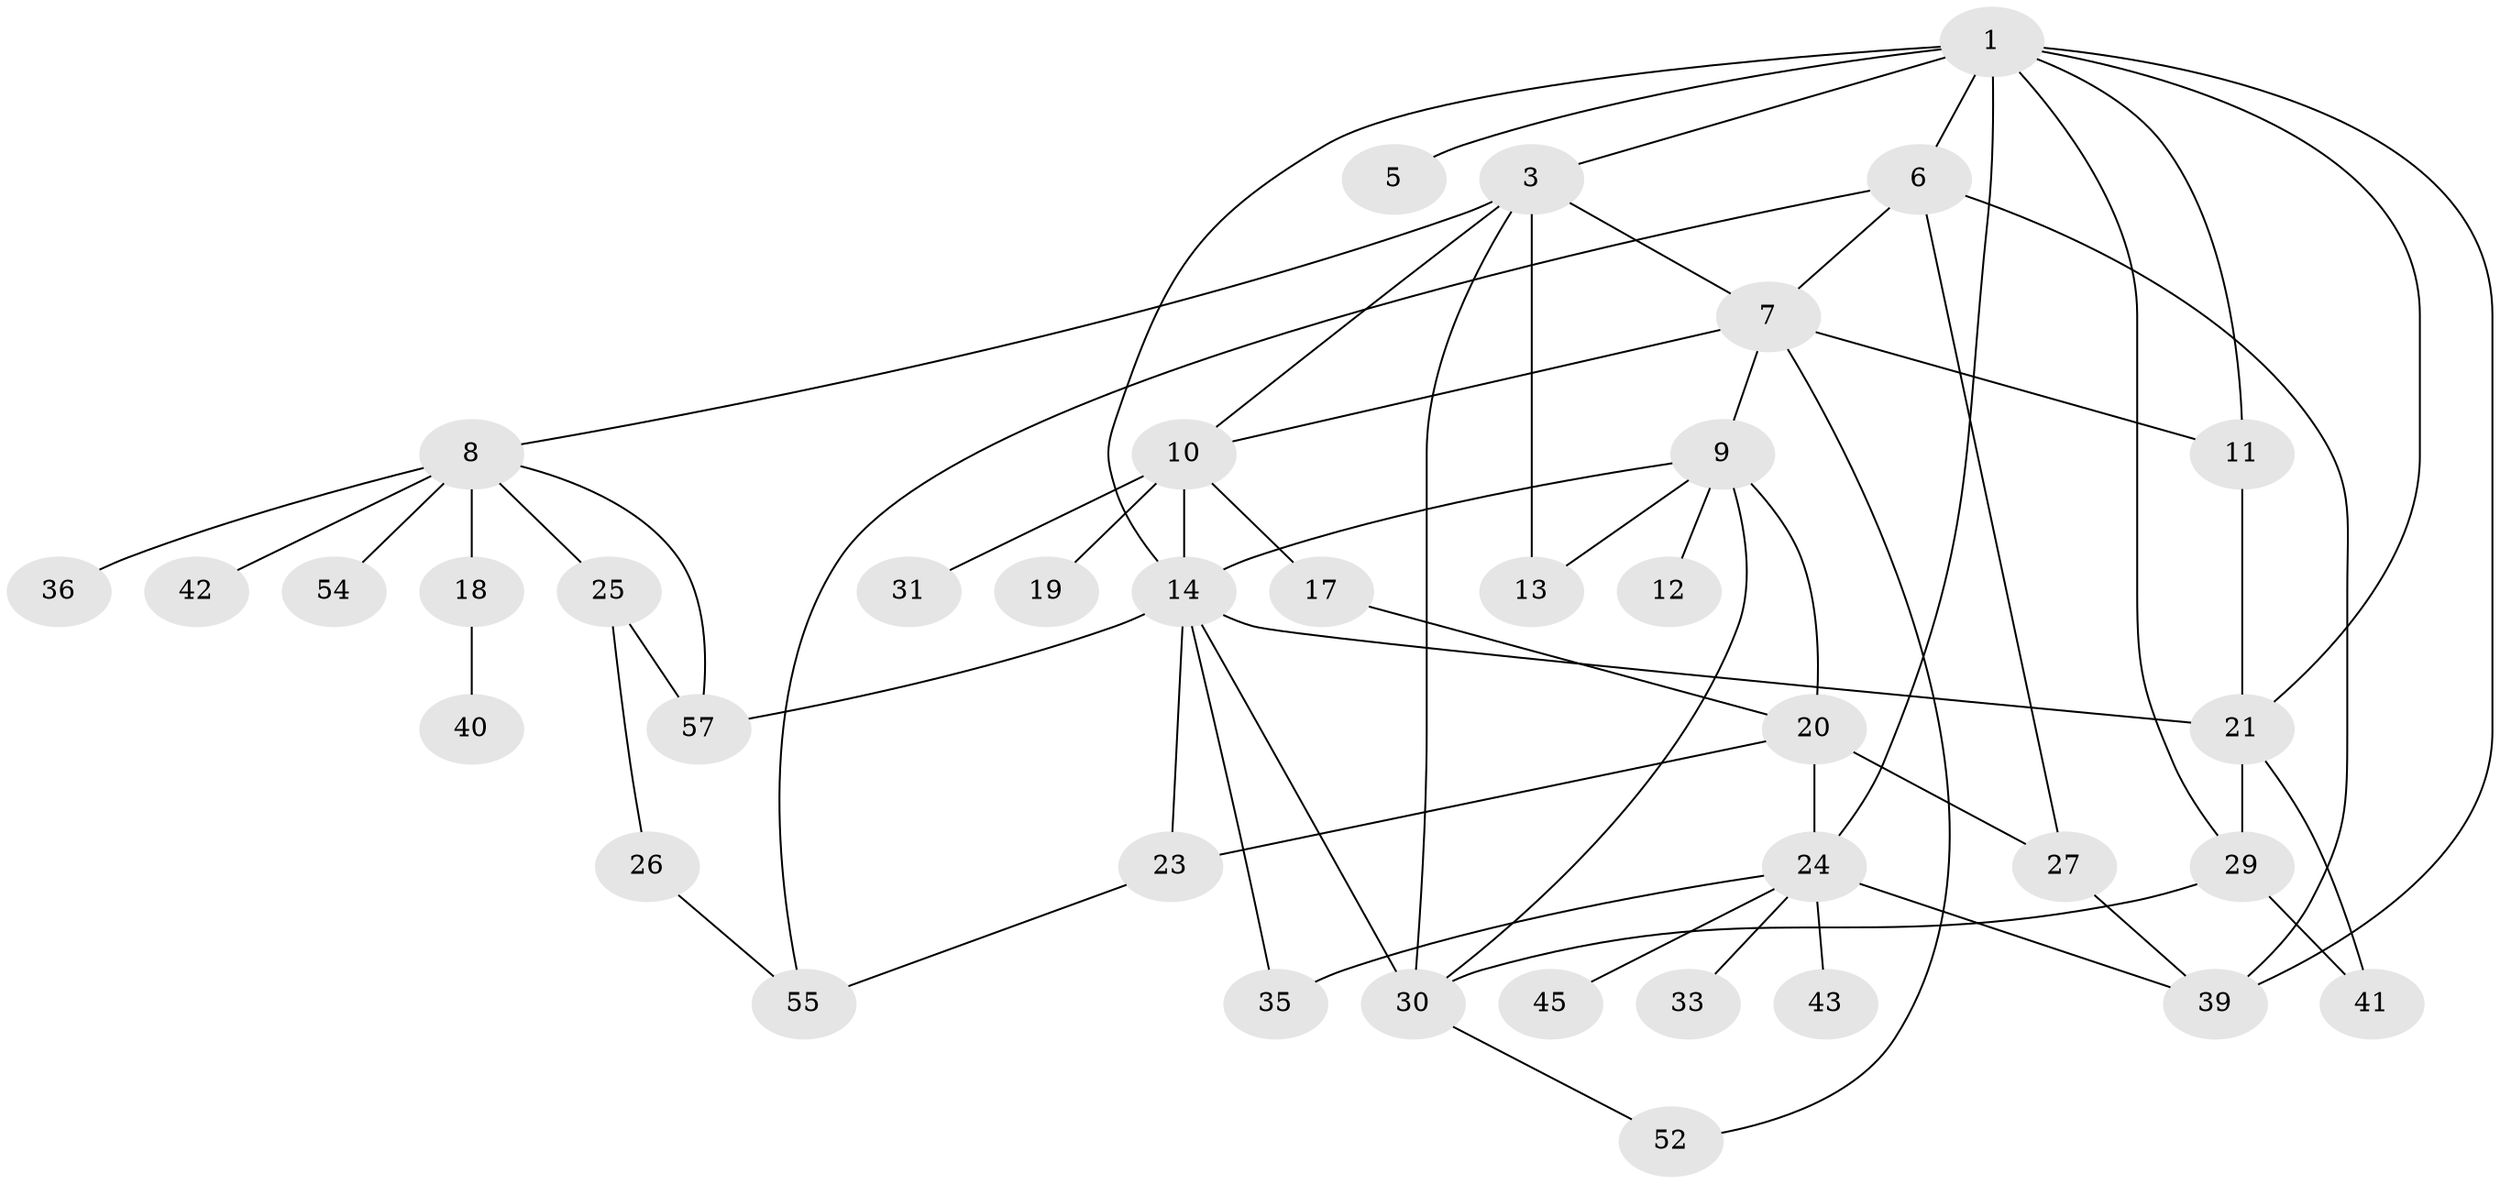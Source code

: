 // Generated by graph-tools (version 1.1) at 2025/51/02/27/25 19:51:38]
// undirected, 38 vertices, 63 edges
graph export_dot {
graph [start="1"]
  node [color=gray90,style=filled];
  1 [super="+2"];
  3 [super="+4"];
  5;
  6 [super="+28"];
  7 [super="+22"];
  8 [super="+15"];
  9 [super="+37"];
  10 [super="+16"];
  11;
  12;
  13 [super="+53"];
  14 [super="+59"];
  17;
  18;
  19;
  20 [super="+38"];
  21 [super="+44"];
  23 [super="+34"];
  24 [super="+49"];
  25;
  26;
  27 [super="+48"];
  29 [super="+58"];
  30 [super="+32"];
  31;
  33;
  35;
  36;
  39 [super="+50"];
  40 [super="+47"];
  41 [super="+51"];
  42;
  43;
  45 [super="+46"];
  52;
  54;
  55 [super="+56"];
  57;
  1 -- 14;
  1 -- 21;
  1 -- 3 [weight=2];
  1 -- 5;
  1 -- 6;
  1 -- 39;
  1 -- 11;
  1 -- 24;
  1 -- 29;
  3 -- 8;
  3 -- 10;
  3 -- 13 [weight=2];
  3 -- 30;
  3 -- 7;
  6 -- 7;
  6 -- 27;
  6 -- 55;
  6 -- 39;
  7 -- 9;
  7 -- 11;
  7 -- 52;
  7 -- 10;
  8 -- 18;
  8 -- 25;
  8 -- 36;
  8 -- 42;
  8 -- 57;
  8 -- 54;
  9 -- 12;
  9 -- 20;
  9 -- 30;
  9 -- 13;
  9 -- 14;
  10 -- 14;
  10 -- 19;
  10 -- 17;
  10 -- 31;
  11 -- 21;
  14 -- 35;
  14 -- 57;
  14 -- 30;
  14 -- 21;
  14 -- 23;
  17 -- 20;
  18 -- 40;
  20 -- 23;
  20 -- 24;
  20 -- 27;
  21 -- 29 [weight=2];
  21 -- 41;
  23 -- 55;
  24 -- 33;
  24 -- 43;
  24 -- 45;
  24 -- 35;
  24 -- 39;
  25 -- 26;
  25 -- 57;
  26 -- 55;
  27 -- 39;
  29 -- 41;
  29 -- 30;
  30 -- 52;
}
